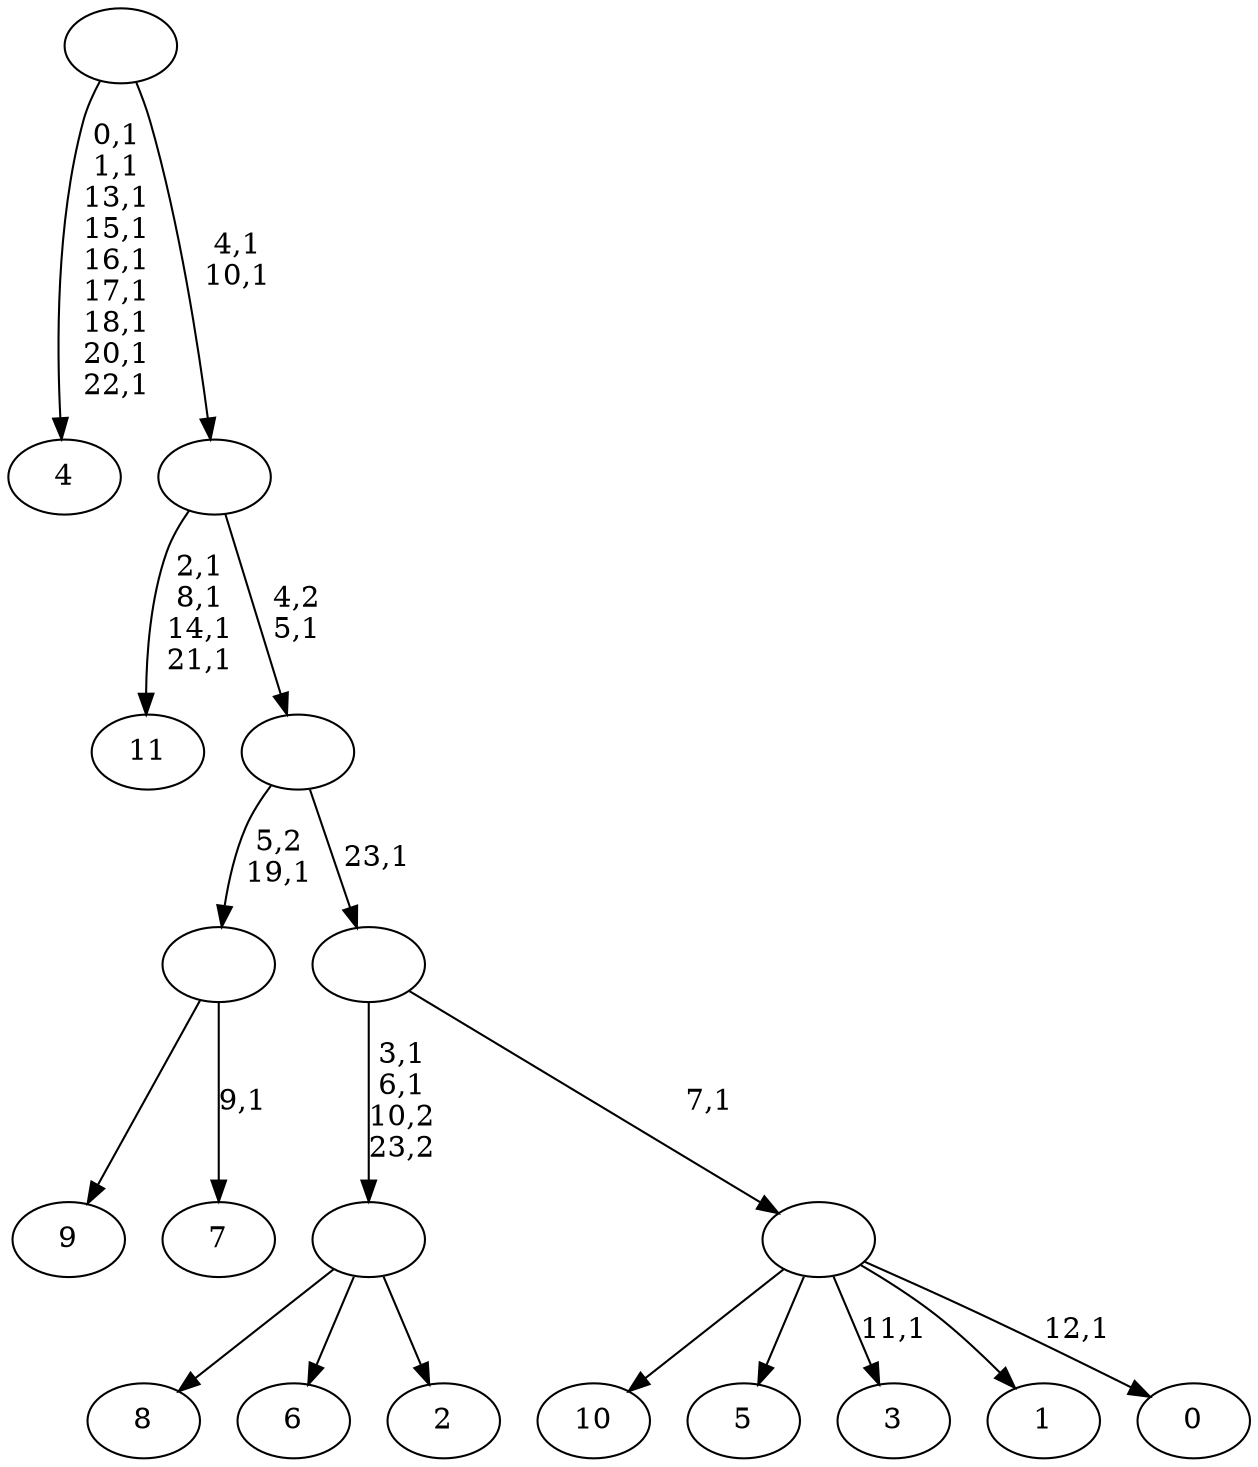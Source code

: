 digraph T {
	36 [label="11"]
	31 [label="10"]
	30 [label="9"]
	29 [label="8"]
	28 [label="7"]
	26 [label=""]
	25 [label="6"]
	24 [label="5"]
	23 [label="4"]
	13 [label="3"]
	11 [label="2"]
	10 [label=""]
	8 [label="1"]
	7 [label="0"]
	5 [label=""]
	4 [label=""]
	3 [label=""]
	2 [label=""]
	0 [label=""]
	26 -> 28 [label="9,1"]
	26 -> 30 [label=""]
	10 -> 29 [label=""]
	10 -> 25 [label=""]
	10 -> 11 [label=""]
	5 -> 7 [label="12,1"]
	5 -> 13 [label="11,1"]
	5 -> 31 [label=""]
	5 -> 24 [label=""]
	5 -> 8 [label=""]
	4 -> 10 [label="3,1\n6,1\n10,2\n23,2"]
	4 -> 5 [label="7,1"]
	3 -> 26 [label="5,2\n19,1"]
	3 -> 4 [label="23,1"]
	2 -> 36 [label="2,1\n8,1\n14,1\n21,1"]
	2 -> 3 [label="4,2\n5,1"]
	0 -> 2 [label="4,1\n10,1"]
	0 -> 23 [label="0,1\n1,1\n13,1\n15,1\n16,1\n17,1\n18,1\n20,1\n22,1"]
}
